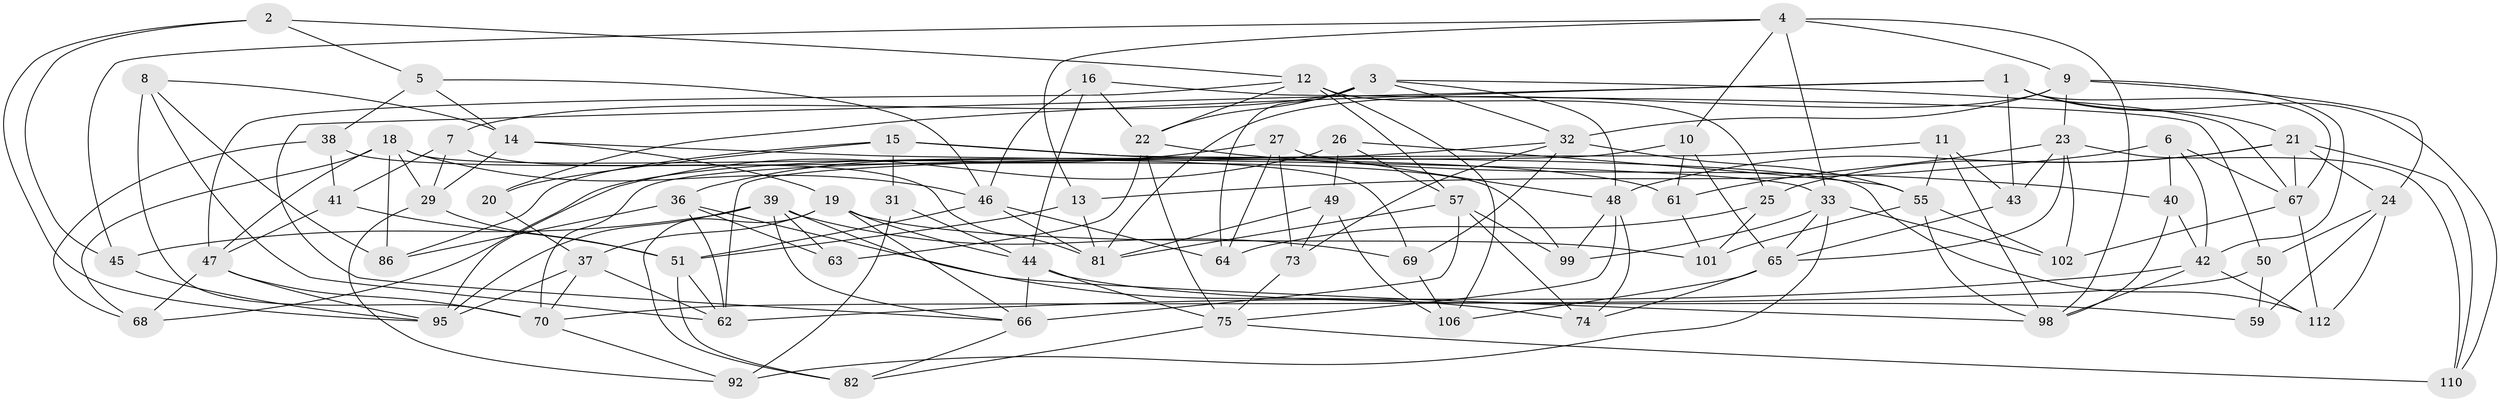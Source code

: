 // original degree distribution, {4: 1.0}
// Generated by graph-tools (version 1.1) at 2025/11/02/27/25 16:11:45]
// undirected, 74 vertices, 179 edges
graph export_dot {
graph [start="1"]
  node [color=gray90,style=filled];
  1 [super="+52"];
  2;
  3 [super="+111"];
  4 [super="+97"];
  5;
  6 [super="+30"];
  7;
  8;
  9 [super="+60"];
  10;
  11;
  12 [super="+91"];
  13 [super="+80"];
  14 [super="+17"];
  15 [super="+90"];
  16;
  18 [super="+28"];
  19 [super="+35"];
  20;
  21 [super="+34"];
  22 [super="+58"];
  23 [super="+54"];
  24 [super="+72"];
  25;
  26;
  27;
  29 [super="+104"];
  31;
  32 [super="+94"];
  33 [super="+107"];
  36 [super="+53"];
  37 [super="+87"];
  38;
  39 [super="+85"];
  40;
  41;
  42 [super="+96"];
  43;
  44 [super="+76"];
  45;
  46 [super="+88"];
  47 [super="+56"];
  48 [super="+100"];
  49;
  50;
  51 [super="+109"];
  55 [super="+78"];
  57 [super="+89"];
  59;
  61;
  62 [super="+84"];
  63;
  64;
  65 [super="+71"];
  66 [super="+79"];
  67 [super="+77"];
  68;
  69;
  70 [super="+83"];
  73;
  74;
  75 [super="+103"];
  81 [super="+93"];
  82;
  86;
  92;
  95 [super="+105"];
  98 [super="+108"];
  99;
  101;
  102;
  106;
  110;
  112;
  1 -- 43;
  1 -- 67;
  1 -- 21;
  1 -- 66;
  1 -- 20;
  1 -- 110;
  2 -- 95;
  2 -- 45;
  2 -- 12;
  2 -- 5;
  3 -- 32;
  3 -- 67;
  3 -- 7;
  3 -- 64;
  3 -- 48;
  3 -- 22;
  4 -- 9;
  4 -- 10;
  4 -- 33;
  4 -- 98;
  4 -- 45;
  4 -- 13;
  5 -- 46;
  5 -- 38;
  5 -- 14;
  6 -- 40;
  6 -- 13 [weight=3];
  6 -- 67;
  6 -- 42;
  7 -- 41;
  7 -- 29;
  7 -- 81;
  8 -- 62;
  8 -- 14;
  8 -- 86;
  8 -- 70;
  9 -- 23;
  9 -- 32;
  9 -- 24;
  9 -- 42;
  9 -- 81;
  10 -- 65;
  10 -- 70;
  10 -- 61;
  11 -- 98;
  11 -- 62;
  11 -- 43;
  11 -- 55;
  12 -- 25;
  12 -- 47;
  12 -- 57;
  12 -- 106;
  12 -- 22;
  13 -- 81;
  13 -- 51;
  14 -- 33;
  14 -- 29 [weight=2];
  14 -- 19;
  15 -- 31 [weight=2];
  15 -- 86;
  15 -- 112;
  15 -- 20;
  15 -- 61;
  16 -- 50;
  16 -- 22;
  16 -- 44;
  16 -- 46;
  18 -- 29;
  18 -- 47;
  18 -- 46;
  18 -- 68;
  18 -- 69;
  18 -- 86;
  19 -- 101;
  19 -- 66;
  19 -- 82;
  19 -- 44;
  19 -- 37;
  20 -- 37 [weight=2];
  21 -- 48;
  21 -- 25;
  21 -- 24;
  21 -- 67;
  21 -- 110;
  22 -- 63;
  22 -- 40;
  22 -- 75;
  23 -- 110;
  23 -- 102;
  23 -- 43;
  23 -- 61;
  23 -- 65;
  24 -- 59 [weight=2];
  24 -- 50;
  24 -- 112;
  25 -- 101;
  25 -- 64;
  26 -- 95;
  26 -- 55;
  26 -- 49;
  26 -- 57;
  27 -- 64;
  27 -- 73;
  27 -- 36;
  27 -- 48;
  29 -- 51;
  29 -- 92;
  31 -- 92;
  31 -- 44;
  32 -- 69;
  32 -- 68;
  32 -- 73;
  32 -- 55;
  33 -- 102;
  33 -- 65;
  33 -- 99;
  33 -- 92;
  36 -- 63 [weight=2];
  36 -- 98;
  36 -- 86;
  36 -- 62;
  37 -- 95;
  37 -- 62;
  37 -- 70;
  38 -- 41;
  38 -- 99;
  38 -- 68;
  39 -- 66;
  39 -- 63;
  39 -- 74;
  39 -- 69;
  39 -- 45;
  39 -- 95;
  40 -- 42;
  40 -- 98;
  41 -- 51;
  41 -- 47;
  42 -- 62;
  42 -- 112;
  42 -- 98;
  43 -- 65;
  44 -- 66;
  44 -- 59;
  44 -- 75;
  45 -- 95;
  46 -- 64;
  46 -- 81;
  46 -- 51;
  47 -- 68;
  47 -- 95;
  47 -- 70;
  48 -- 75;
  48 -- 99;
  48 -- 74;
  49 -- 106;
  49 -- 73;
  49 -- 81;
  50 -- 59;
  50 -- 70;
  51 -- 62;
  51 -- 82;
  55 -- 102;
  55 -- 98;
  55 -- 101;
  57 -- 74;
  57 -- 99;
  57 -- 81;
  57 -- 66;
  61 -- 101;
  65 -- 106;
  65 -- 74;
  66 -- 82;
  67 -- 102;
  67 -- 112;
  69 -- 106;
  70 -- 92;
  73 -- 75;
  75 -- 82;
  75 -- 110;
}
